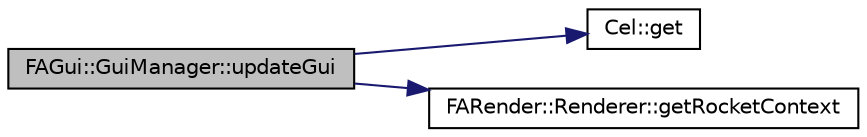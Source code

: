 digraph G
{
  edge [fontname="Helvetica",fontsize="10",labelfontname="Helvetica",labelfontsize="10"];
  node [fontname="Helvetica",fontsize="10",shape=record];
  rankdir="LR";
  Node1 [label="FAGui::GuiManager::updateGui",height=0.2,width=0.4,color="black", fillcolor="grey75", style="filled" fontcolor="black"];
  Node1 -> Node2 [color="midnightblue",fontsize="10",style="solid",fontname="Helvetica"];
  Node2 [label="Cel::get",height=0.2,width=0.4,color="black", fillcolor="white", style="filled",URL="$namespace_cel.html#a4e01b99470fde6ba49817d25dc1e2bc6"];
  Node1 -> Node3 [color="midnightblue",fontsize="10",style="solid",fontname="Helvetica"];
  Node3 [label="FARender::Renderer::getRocketContext",height=0.2,width=0.4,color="black", fillcolor="white", style="filled",URL="$class_f_a_render_1_1_renderer.html#a9f198f6d107afbe18b9f68231c4b2b8c"];
}
